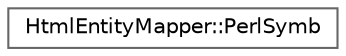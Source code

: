 digraph "Graphical Class Hierarchy"
{
 // INTERACTIVE_SVG=YES
 // LATEX_PDF_SIZE
  bgcolor="transparent";
  edge [fontname=Helvetica,fontsize=10,labelfontname=Helvetica,labelfontsize=10];
  node [fontname=Helvetica,fontsize=10,shape=box,height=0.2,width=0.4];
  rankdir="LR";
  Node0 [label="HtmlEntityMapper::PerlSymb",height=0.2,width=0.4,color="grey40", fillcolor="white", style="filled",URL="$d8/de0/struct_html_entity_mapper_1_1_perl_symb.html",tooltip=" "];
}
